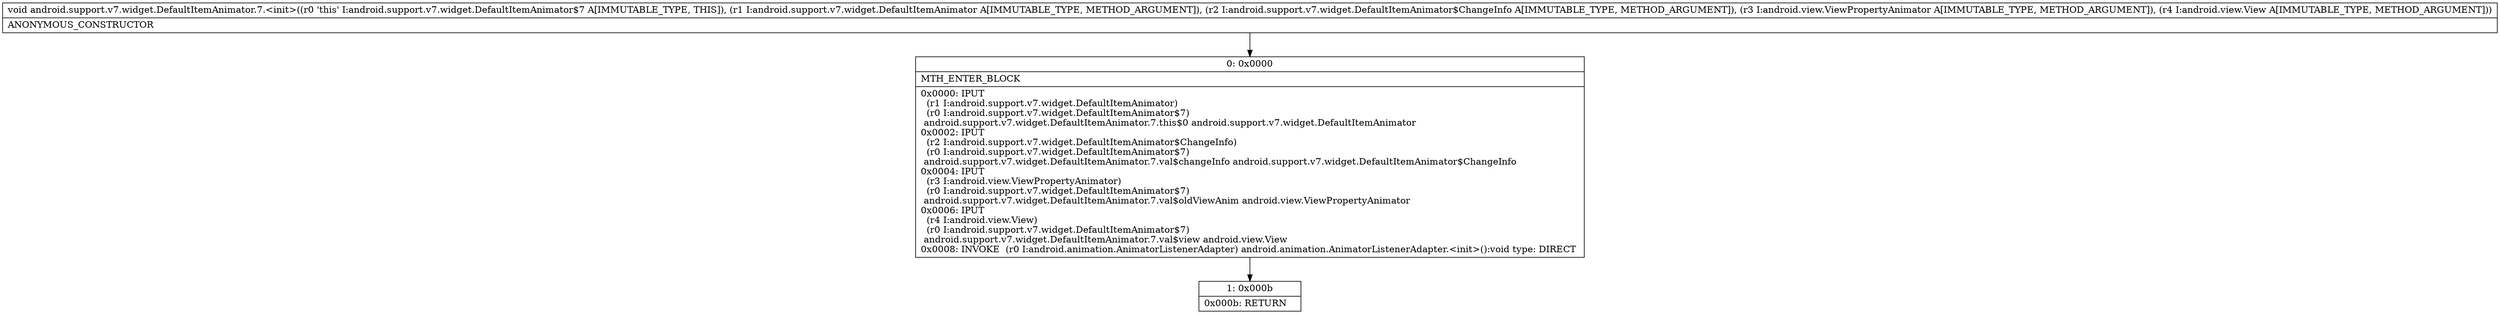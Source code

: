 digraph "CFG forandroid.support.v7.widget.DefaultItemAnimator.7.\<init\>(Landroid\/support\/v7\/widget\/DefaultItemAnimator;Landroid\/support\/v7\/widget\/DefaultItemAnimator$ChangeInfo;Landroid\/view\/ViewPropertyAnimator;Landroid\/view\/View;)V" {
Node_0 [shape=record,label="{0\:\ 0x0000|MTH_ENTER_BLOCK\l|0x0000: IPUT  \l  (r1 I:android.support.v7.widget.DefaultItemAnimator)\l  (r0 I:android.support.v7.widget.DefaultItemAnimator$7)\l android.support.v7.widget.DefaultItemAnimator.7.this$0 android.support.v7.widget.DefaultItemAnimator \l0x0002: IPUT  \l  (r2 I:android.support.v7.widget.DefaultItemAnimator$ChangeInfo)\l  (r0 I:android.support.v7.widget.DefaultItemAnimator$7)\l android.support.v7.widget.DefaultItemAnimator.7.val$changeInfo android.support.v7.widget.DefaultItemAnimator$ChangeInfo \l0x0004: IPUT  \l  (r3 I:android.view.ViewPropertyAnimator)\l  (r0 I:android.support.v7.widget.DefaultItemAnimator$7)\l android.support.v7.widget.DefaultItemAnimator.7.val$oldViewAnim android.view.ViewPropertyAnimator \l0x0006: IPUT  \l  (r4 I:android.view.View)\l  (r0 I:android.support.v7.widget.DefaultItemAnimator$7)\l android.support.v7.widget.DefaultItemAnimator.7.val$view android.view.View \l0x0008: INVOKE  (r0 I:android.animation.AnimatorListenerAdapter) android.animation.AnimatorListenerAdapter.\<init\>():void type: DIRECT \l}"];
Node_1 [shape=record,label="{1\:\ 0x000b|0x000b: RETURN   \l}"];
MethodNode[shape=record,label="{void android.support.v7.widget.DefaultItemAnimator.7.\<init\>((r0 'this' I:android.support.v7.widget.DefaultItemAnimator$7 A[IMMUTABLE_TYPE, THIS]), (r1 I:android.support.v7.widget.DefaultItemAnimator A[IMMUTABLE_TYPE, METHOD_ARGUMENT]), (r2 I:android.support.v7.widget.DefaultItemAnimator$ChangeInfo A[IMMUTABLE_TYPE, METHOD_ARGUMENT]), (r3 I:android.view.ViewPropertyAnimator A[IMMUTABLE_TYPE, METHOD_ARGUMENT]), (r4 I:android.view.View A[IMMUTABLE_TYPE, METHOD_ARGUMENT]))  | ANONYMOUS_CONSTRUCTOR\l}"];
MethodNode -> Node_0;
Node_0 -> Node_1;
}

